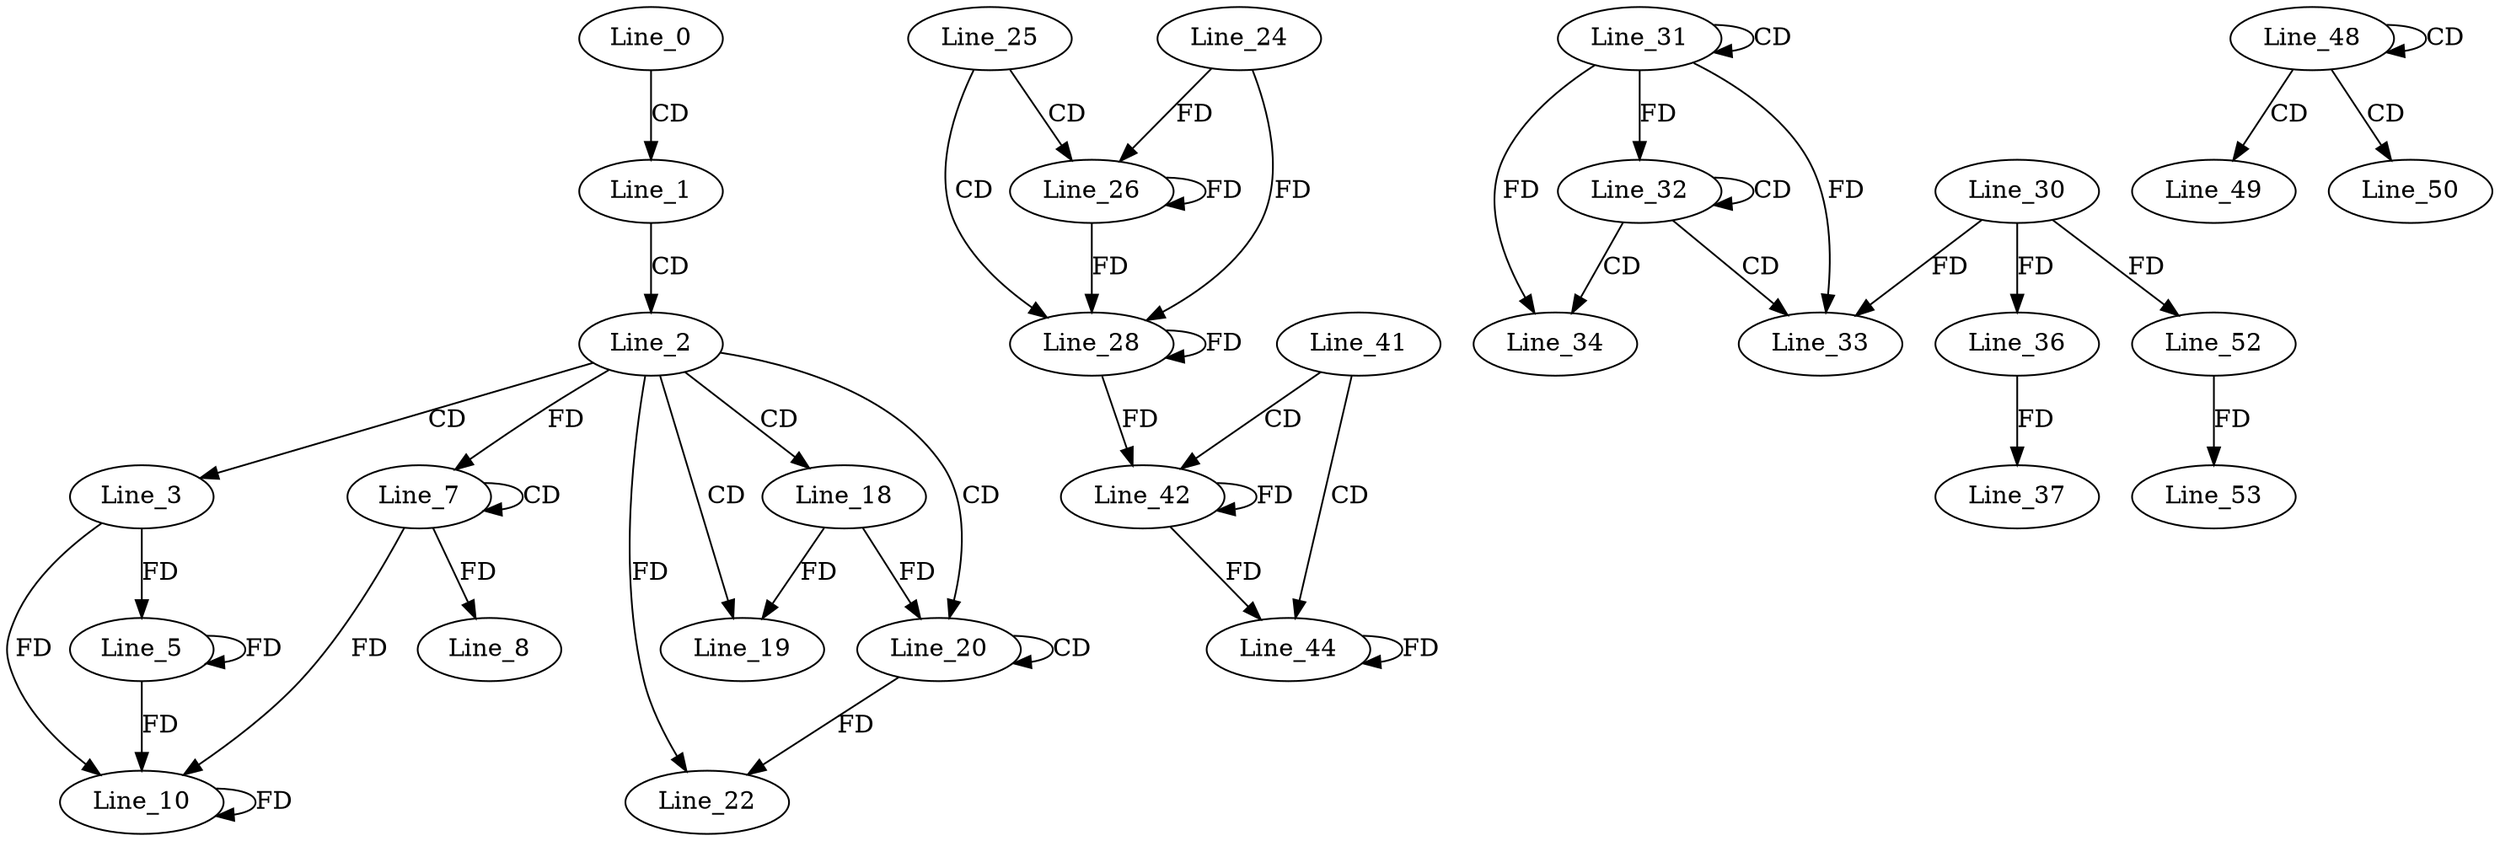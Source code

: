 digraph G {
  Line_0;
  Line_1;
  Line_2;
  Line_3;
  Line_5;
  Line_7;
  Line_7;
  Line_8;
  Line_10;
  Line_10;
  Line_18;
  Line_19;
  Line_20;
  Line_20;
  Line_22;
  Line_22;
  Line_25;
  Line_26;
  Line_24;
  Line_26;
  Line_28;
  Line_28;
  Line_31;
  Line_31;
  Line_32;
  Line_32;
  Line_33;
  Line_30;
  Line_33;
  Line_34;
  Line_36;
  Line_36;
  Line_37;
  Line_41;
  Line_42;
  Line_42;
  Line_44;
  Line_44;
  Line_48;
  Line_48;
  Line_49;
  Line_49;
  Line_50;
  Line_52;
  Line_52;
  Line_53;
  Line_0 -> Line_1 [ label="CD" ];
  Line_1 -> Line_2 [ label="CD" ];
  Line_2 -> Line_3 [ label="CD" ];
  Line_3 -> Line_5 [ label="FD" ];
  Line_5 -> Line_5 [ label="FD" ];
  Line_7 -> Line_7 [ label="CD" ];
  Line_2 -> Line_7 [ label="FD" ];
  Line_7 -> Line_8 [ label="FD" ];
  Line_3 -> Line_10 [ label="FD" ];
  Line_5 -> Line_10 [ label="FD" ];
  Line_10 -> Line_10 [ label="FD" ];
  Line_7 -> Line_10 [ label="FD" ];
  Line_2 -> Line_18 [ label="CD" ];
  Line_2 -> Line_19 [ label="CD" ];
  Line_18 -> Line_19 [ label="FD" ];
  Line_2 -> Line_20 [ label="CD" ];
  Line_20 -> Line_20 [ label="CD" ];
  Line_18 -> Line_20 [ label="FD" ];
  Line_2 -> Line_22 [ label="FD" ];
  Line_20 -> Line_22 [ label="FD" ];
  Line_25 -> Line_26 [ label="CD" ];
  Line_24 -> Line_26 [ label="FD" ];
  Line_26 -> Line_26 [ label="FD" ];
  Line_25 -> Line_28 [ label="CD" ];
  Line_24 -> Line_28 [ label="FD" ];
  Line_26 -> Line_28 [ label="FD" ];
  Line_28 -> Line_28 [ label="FD" ];
  Line_31 -> Line_31 [ label="CD" ];
  Line_32 -> Line_32 [ label="CD" ];
  Line_31 -> Line_32 [ label="FD" ];
  Line_32 -> Line_33 [ label="CD" ];
  Line_30 -> Line_33 [ label="FD" ];
  Line_31 -> Line_33 [ label="FD" ];
  Line_32 -> Line_34 [ label="CD" ];
  Line_31 -> Line_34 [ label="FD" ];
  Line_30 -> Line_36 [ label="FD" ];
  Line_36 -> Line_37 [ label="FD" ];
  Line_41 -> Line_42 [ label="CD" ];
  Line_28 -> Line_42 [ label="FD" ];
  Line_42 -> Line_42 [ label="FD" ];
  Line_41 -> Line_44 [ label="CD" ];
  Line_42 -> Line_44 [ label="FD" ];
  Line_44 -> Line_44 [ label="FD" ];
  Line_48 -> Line_48 [ label="CD" ];
  Line_48 -> Line_49 [ label="CD" ];
  Line_48 -> Line_50 [ label="CD" ];
  Line_30 -> Line_52 [ label="FD" ];
  Line_52 -> Line_53 [ label="FD" ];
}
